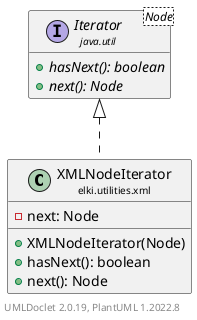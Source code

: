 @startuml
    remove .*\.(Instance|Par|Parameterizer|Factory)$
    set namespaceSeparator none
    hide empty fields
    hide empty methods

    class "<size:14>XMLNodeIterator\n<size:10>elki.utilities.xml" as elki.utilities.xml.XMLNodeIterator [[XMLNodeIterator.html]] {
        -next: Node
        +XMLNodeIterator(Node)
        +hasNext(): boolean
        +next(): Node
    }

    interface "<size:14>Iterator\n<size:10>java.util" as java.util.Iterator<Node> {
        {abstract} +hasNext(): boolean
        {abstract} +next(): Node
    }

    java.util.Iterator <|.. elki.utilities.xml.XMLNodeIterator

    center footer UMLDoclet 2.0.19, PlantUML 1.2022.8
@enduml

